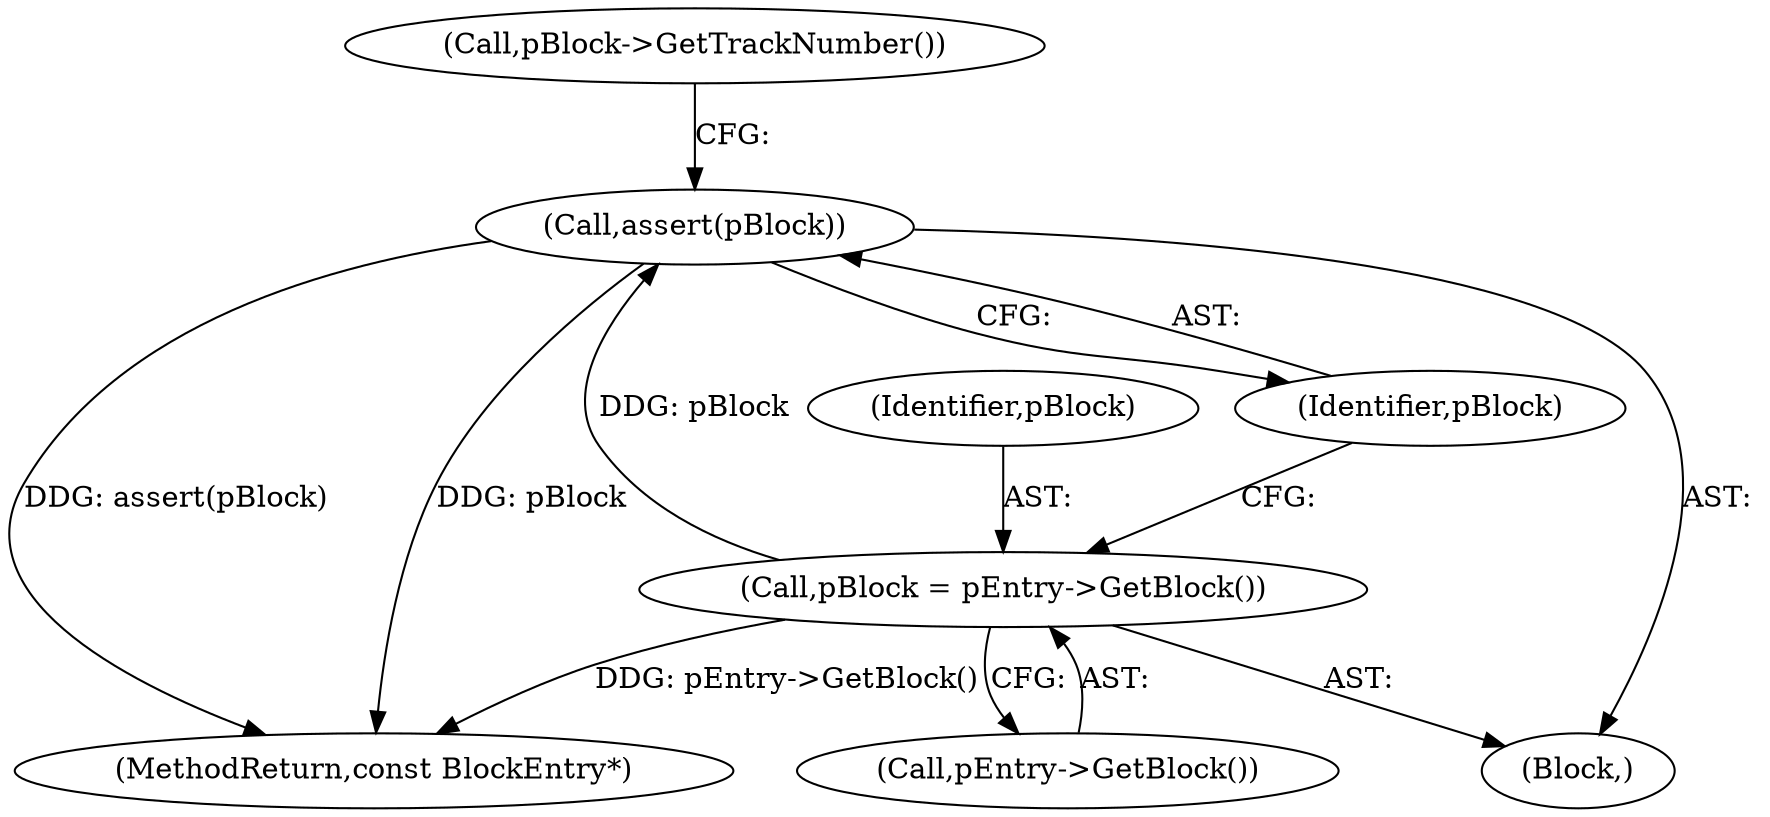 digraph "1_Android_cc274e2abe8b2a6698a5c47d8aa4bb45f1f9538d_15@API" {
"1000225" [label="(Call,assert(pBlock))"];
"1000222" [label="(Call,pBlock = pEntry->GetBlock())"];
"1000302" [label="(MethodReturn,const BlockEntry*)"];
"1000222" [label="(Call,pBlock = pEntry->GetBlock())"];
"1000204" [label="(Block,)"];
"1000223" [label="(Identifier,pBlock)"];
"1000224" [label="(Call,pEntry->GetBlock())"];
"1000225" [label="(Call,assert(pBlock))"];
"1000226" [label="(Identifier,pBlock)"];
"1000229" [label="(Call,pBlock->GetTrackNumber())"];
"1000225" -> "1000204"  [label="AST: "];
"1000225" -> "1000226"  [label="CFG: "];
"1000226" -> "1000225"  [label="AST: "];
"1000229" -> "1000225"  [label="CFG: "];
"1000225" -> "1000302"  [label="DDG: assert(pBlock)"];
"1000225" -> "1000302"  [label="DDG: pBlock"];
"1000222" -> "1000225"  [label="DDG: pBlock"];
"1000222" -> "1000204"  [label="AST: "];
"1000222" -> "1000224"  [label="CFG: "];
"1000223" -> "1000222"  [label="AST: "];
"1000224" -> "1000222"  [label="AST: "];
"1000226" -> "1000222"  [label="CFG: "];
"1000222" -> "1000302"  [label="DDG: pEntry->GetBlock()"];
}
